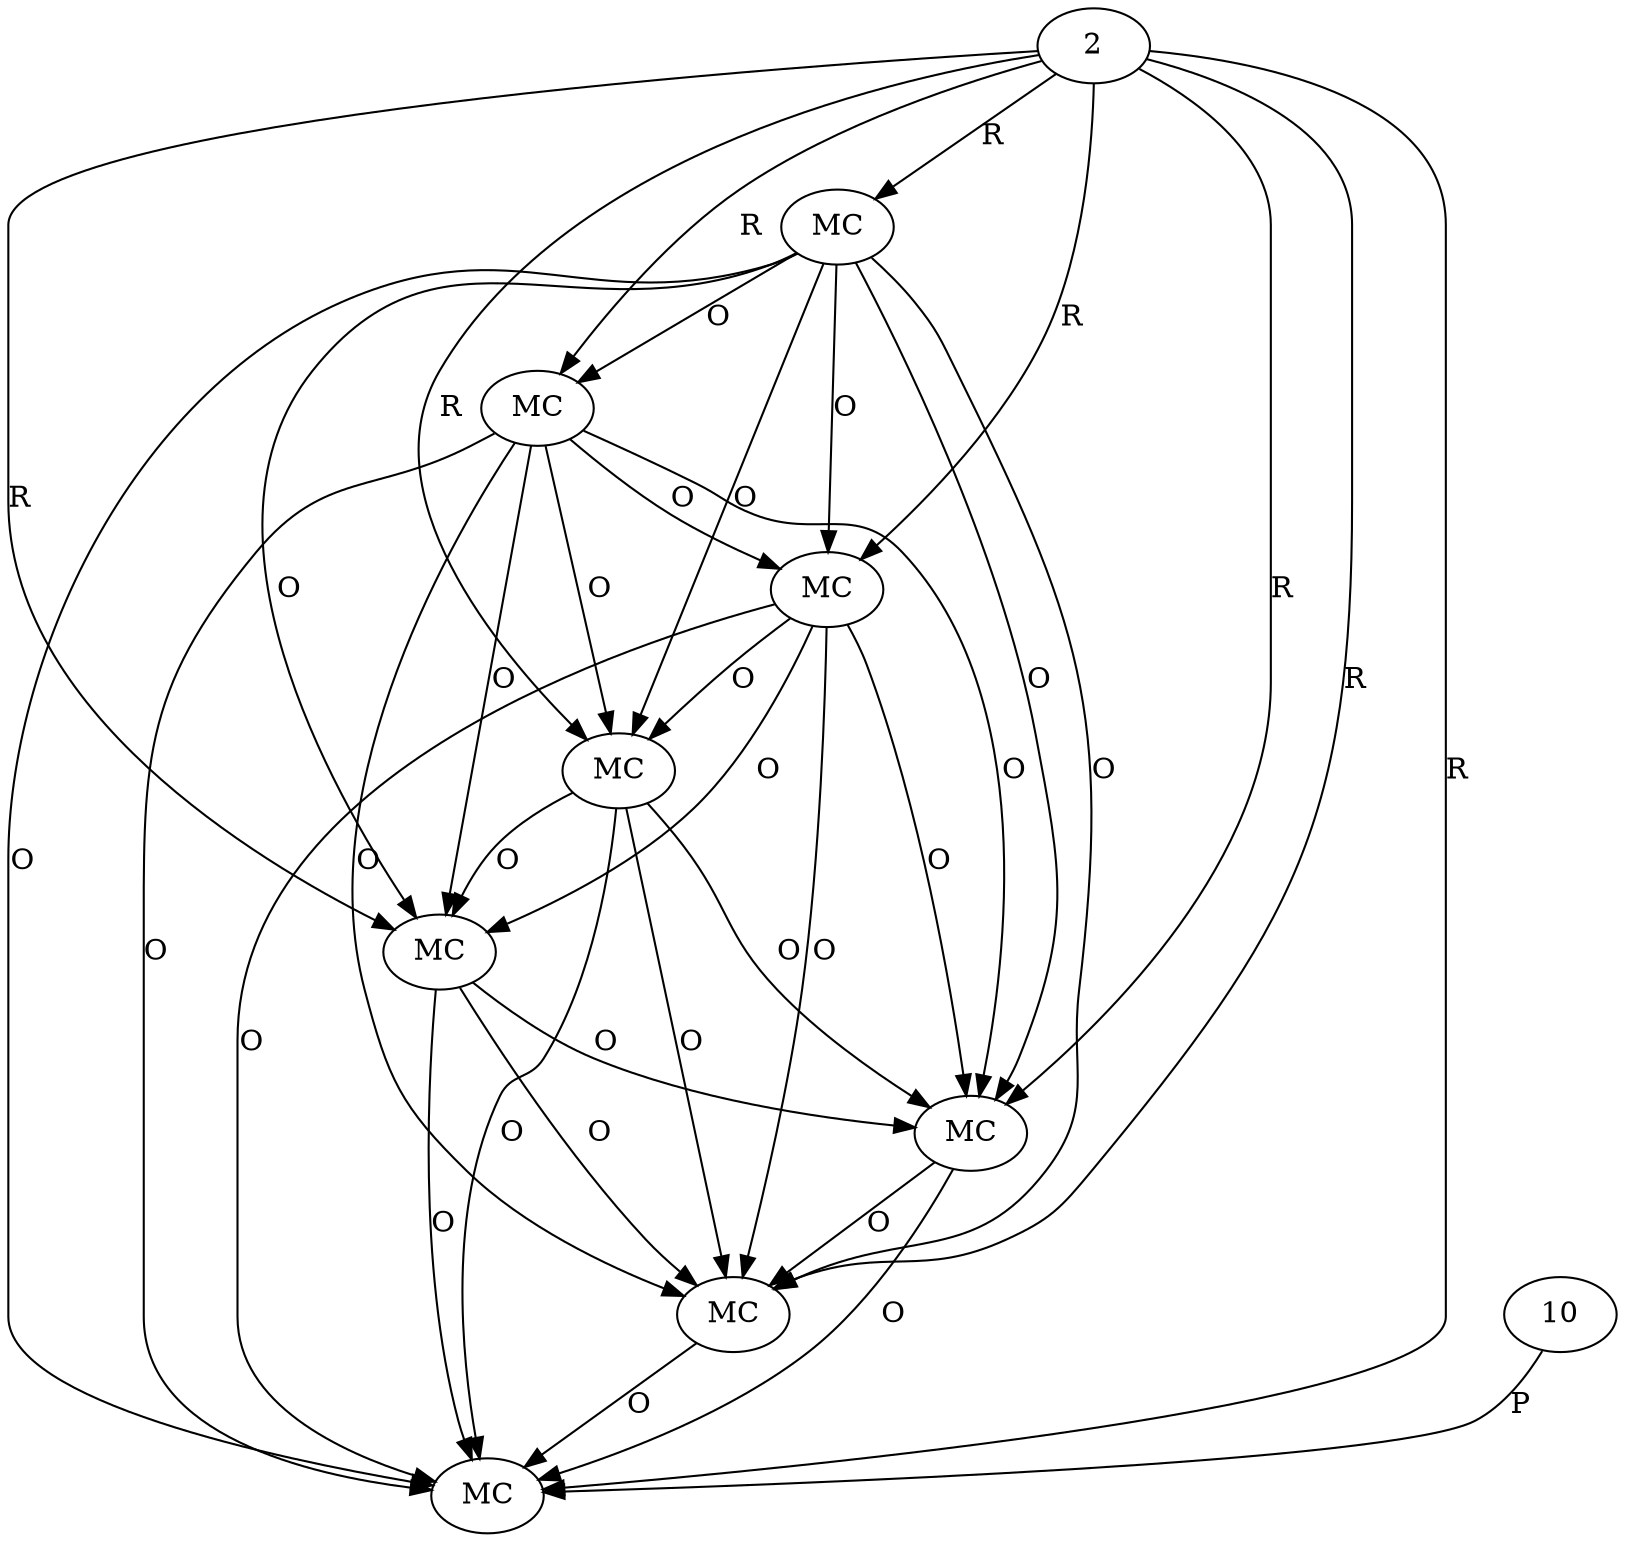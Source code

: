 digraph "AUG" {

  1 [ label="MC" s="isLeap()" t="Property" l="385" ];
  2 [ t="Property" n="fld" ];
  3 [ label="MC" s="getLeapDurationField()" t="Property" l="387" ];
  4 [ label="MC" s="addToCopy()" t="Property" l="392" ];
  5 [ label="MC" s="getLeapAmount()" t="Property" l="386" ];
  6 [ label="MC" s="getMinimumValueOverall()" t="Property" l="389" ];
  7 [ label="MC" s="getMinimumValue()" t="Property" l="388" ];
  8 [ label="MC" s="getMaximumValueOverall()" t="Property" l="391" ];
  9 [ label="MC" s="getMaximumValue()" t="Property" l="390" ];
  10 [ t="int" v="1" ];
  2 -> 1 [ label="R" ];
  1 -> 3 [ label="O" ];
  2 -> 3 [ label="R" ];
  5 -> 3 [ label="O" ];
  2 -> 4 [ label="R" ];
  1 -> 4 [ label="O" ];
  9 -> 4 [ label="O" ];
  10 -> 4 [ label="P" ];
  3 -> 4 [ label="O" ];
  6 -> 4 [ label="O" ];
  8 -> 4 [ label="O" ];
  5 -> 4 [ label="O" ];
  7 -> 4 [ label="O" ];
  2 -> 5 [ label="R" ];
  1 -> 5 [ label="O" ];
  3 -> 6 [ label="O" ];
  7 -> 6 [ label="O" ];
  1 -> 6 [ label="O" ];
  5 -> 6 [ label="O" ];
  2 -> 6 [ label="R" ];
  5 -> 7 [ label="O" ];
  2 -> 7 [ label="R" ];
  3 -> 7 [ label="O" ];
  1 -> 7 [ label="O" ];
  7 -> 8 [ label="O" ];
  2 -> 8 [ label="R" ];
  3 -> 8 [ label="O" ];
  5 -> 8 [ label="O" ];
  1 -> 8 [ label="O" ];
  6 -> 8 [ label="O" ];
  9 -> 8 [ label="O" ];
  5 -> 9 [ label="O" ];
  1 -> 9 [ label="O" ];
  7 -> 9 [ label="O" ];
  3 -> 9 [ label="O" ];
  2 -> 9 [ label="R" ];
  6 -> 9 [ label="O" ];
}

